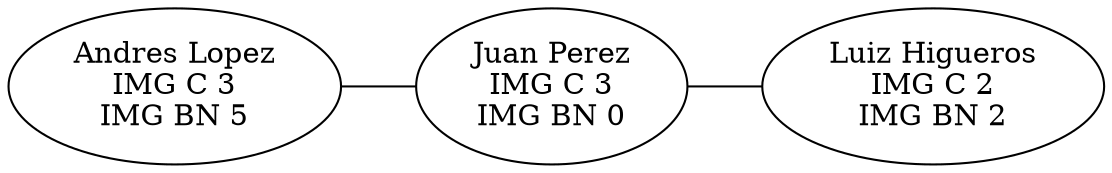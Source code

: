 digraph ejemplo {
edge[arrowhead=none]
0 [label="Andres Lopez\nIMG C 3\nIMG BN 5"]
1 [label="Juan Perez\nIMG C 3\nIMG BN 0"]
2 [label="Luiz Higueros\nIMG C 2\nIMG BN 2"]
0->1
1->2
rankdir=LR
}